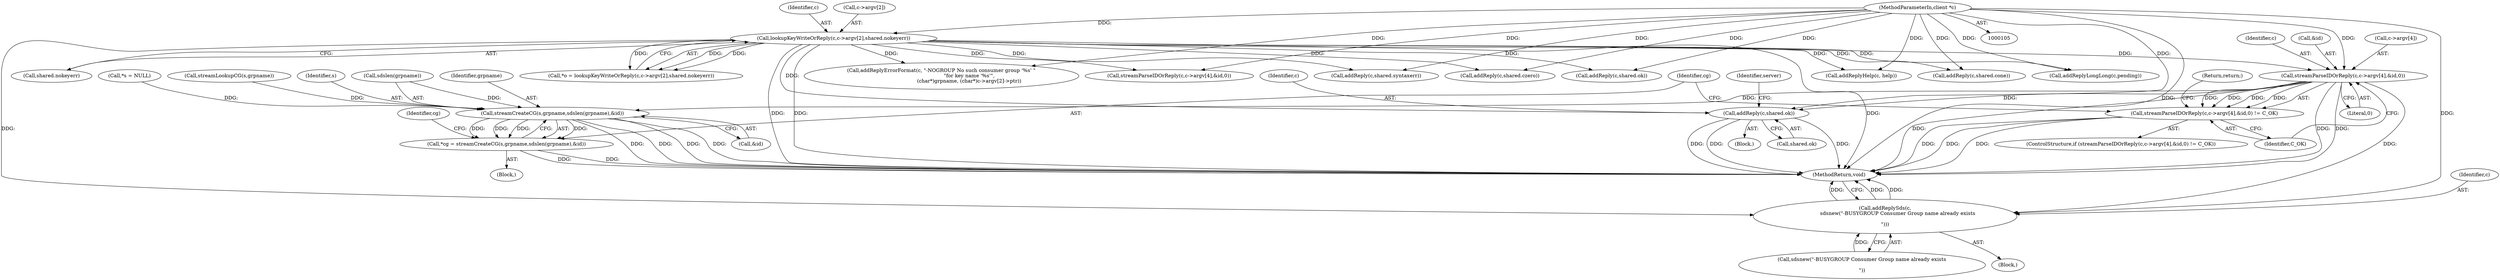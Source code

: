 digraph "0_redis_c04082cf138f1f51cedf05ee9ad36fb6763cafc6@pointer" {
"1000240" [label="(Call,streamParseIDOrReply(c,c->argv[4],&id,0))"];
"1000143" [label="(Call,lookupKeyWriteOrReply(c,c->argv[2],shared.nokeyerr))"];
"1000106" [label="(MethodParameterIn,client *c)"];
"1000239" [label="(Call,streamParseIDOrReply(c,c->argv[4],&id,0) != C_OK)"];
"1000256" [label="(Call,streamCreateCG(s,grpname,sdslen(grpname),&id))"];
"1000254" [label="(Call,*cg = streamCreateCG(s,grpname,sdslen(grpname),&id))"];
"1000266" [label="(Call,addReply(c,shared.ok))"];
"1000277" [label="(Call,addReplySds(c,\n                sdsnew(\"-BUSYGROUP Consumer Group name already exists\r\n\")))"];
"1000267" [label="(Identifier,c)"];
"1000218" [label="(Block,)"];
"1000264" [label="(Identifier,cg)"];
"1000257" [label="(Identifier,s)"];
"1000191" [label="(Call,addReplyErrorFormat(c, \"-NOGROUP No such consumer group '%s' \"\n                                   \"for key name '%s'\",\n                                   (char*)grpname, (char*)c->argv[2]->ptr))"];
"1000239" [label="(Call,streamParseIDOrReply(c,c->argv[4],&id,0) != C_OK)"];
"1000258" [label="(Identifier,grpname)"];
"1000278" [label="(Identifier,c)"];
"1000255" [label="(Identifier,cg)"];
"1000145" [label="(Call,c->argv[2])"];
"1000252" [label="(Return,return;)"];
"1000427" [label="(MethodReturn,void)"];
"1000240" [label="(Call,streamParseIDOrReply(c,c->argv[4],&id,0))"];
"1000373" [label="(Call,addReply(c,shared.czero))"];
"1000143" [label="(Call,lookupKeyWriteOrReply(c,c->argv[2],shared.nokeyerr))"];
"1000277" [label="(Call,addReplySds(c,\n                sdsnew(\"-BUSYGROUP Consumer Group name already exists\r\n\")))"];
"1000250" [label="(Identifier,C_OK)"];
"1000417" [label="(Call,addReplyHelp(c, help))"];
"1000242" [label="(Call,c->argv[4])"];
"1000366" [label="(Call,addReply(c,shared.cone))"];
"1000315" [label="(Call,streamParseIDOrReply(c,c->argv[4],&id,0))"];
"1000422" [label="(Call,addReply(c,shared.syntaxerr))"];
"1000279" [label="(Call,sdsnew(\"-BUSYGROUP Consumer Group name already exists\r\n\"))"];
"1000106" [label="(MethodParameterIn,client *c)"];
"1000150" [label="(Call,shared.nokeyerr)"];
"1000256" [label="(Call,streamCreateCG(s,grpname,sdslen(grpname),&id))"];
"1000144" [label="(Identifier,c)"];
"1000265" [label="(Block,)"];
"1000241" [label="(Identifier,c)"];
"1000273" [label="(Identifier,server)"];
"1000112" [label="(Call,*s = NULL)"];
"1000254" [label="(Call,*cg = streamCreateCG(s,grpname,sdslen(grpname),&id))"];
"1000177" [label="(Call,streamLookupCG(s,grpname))"];
"1000249" [label="(Literal,0)"];
"1000333" [label="(Call,addReply(c,shared.ok))"];
"1000261" [label="(Call,&id)"];
"1000247" [label="(Call,&id)"];
"1000266" [label="(Call,addReply(c,shared.ok))"];
"1000403" [label="(Call,addReplyLongLong(c,pending))"];
"1000238" [label="(ControlStructure,if (streamParseIDOrReply(c,c->argv[4],&id,0) != C_OK))"];
"1000259" [label="(Call,sdslen(grpname))"];
"1000268" [label="(Call,shared.ok)"];
"1000141" [label="(Call,*o = lookupKeyWriteOrReply(c,c->argv[2],shared.nokeyerr))"];
"1000276" [label="(Block,)"];
"1000240" -> "1000239"  [label="AST: "];
"1000240" -> "1000249"  [label="CFG: "];
"1000241" -> "1000240"  [label="AST: "];
"1000242" -> "1000240"  [label="AST: "];
"1000247" -> "1000240"  [label="AST: "];
"1000249" -> "1000240"  [label="AST: "];
"1000250" -> "1000240"  [label="CFG: "];
"1000240" -> "1000427"  [label="DDG: "];
"1000240" -> "1000427"  [label="DDG: "];
"1000240" -> "1000427"  [label="DDG: "];
"1000240" -> "1000239"  [label="DDG: "];
"1000240" -> "1000239"  [label="DDG: "];
"1000240" -> "1000239"  [label="DDG: "];
"1000240" -> "1000239"  [label="DDG: "];
"1000143" -> "1000240"  [label="DDG: "];
"1000106" -> "1000240"  [label="DDG: "];
"1000240" -> "1000256"  [label="DDG: "];
"1000240" -> "1000266"  [label="DDG: "];
"1000240" -> "1000277"  [label="DDG: "];
"1000143" -> "1000141"  [label="AST: "];
"1000143" -> "1000150"  [label="CFG: "];
"1000144" -> "1000143"  [label="AST: "];
"1000145" -> "1000143"  [label="AST: "];
"1000150" -> "1000143"  [label="AST: "];
"1000141" -> "1000143"  [label="CFG: "];
"1000143" -> "1000427"  [label="DDG: "];
"1000143" -> "1000427"  [label="DDG: "];
"1000143" -> "1000427"  [label="DDG: "];
"1000143" -> "1000141"  [label="DDG: "];
"1000143" -> "1000141"  [label="DDG: "];
"1000143" -> "1000141"  [label="DDG: "];
"1000106" -> "1000143"  [label="DDG: "];
"1000143" -> "1000191"  [label="DDG: "];
"1000143" -> "1000266"  [label="DDG: "];
"1000143" -> "1000277"  [label="DDG: "];
"1000143" -> "1000315"  [label="DDG: "];
"1000143" -> "1000333"  [label="DDG: "];
"1000143" -> "1000366"  [label="DDG: "];
"1000143" -> "1000373"  [label="DDG: "];
"1000143" -> "1000403"  [label="DDG: "];
"1000143" -> "1000417"  [label="DDG: "];
"1000143" -> "1000422"  [label="DDG: "];
"1000106" -> "1000105"  [label="AST: "];
"1000106" -> "1000427"  [label="DDG: "];
"1000106" -> "1000191"  [label="DDG: "];
"1000106" -> "1000266"  [label="DDG: "];
"1000106" -> "1000277"  [label="DDG: "];
"1000106" -> "1000315"  [label="DDG: "];
"1000106" -> "1000333"  [label="DDG: "];
"1000106" -> "1000366"  [label="DDG: "];
"1000106" -> "1000373"  [label="DDG: "];
"1000106" -> "1000403"  [label="DDG: "];
"1000106" -> "1000417"  [label="DDG: "];
"1000106" -> "1000422"  [label="DDG: "];
"1000239" -> "1000238"  [label="AST: "];
"1000239" -> "1000250"  [label="CFG: "];
"1000250" -> "1000239"  [label="AST: "];
"1000252" -> "1000239"  [label="CFG: "];
"1000255" -> "1000239"  [label="CFG: "];
"1000239" -> "1000427"  [label="DDG: "];
"1000239" -> "1000427"  [label="DDG: "];
"1000239" -> "1000427"  [label="DDG: "];
"1000256" -> "1000254"  [label="AST: "];
"1000256" -> "1000261"  [label="CFG: "];
"1000257" -> "1000256"  [label="AST: "];
"1000258" -> "1000256"  [label="AST: "];
"1000259" -> "1000256"  [label="AST: "];
"1000261" -> "1000256"  [label="AST: "];
"1000254" -> "1000256"  [label="CFG: "];
"1000256" -> "1000427"  [label="DDG: "];
"1000256" -> "1000427"  [label="DDG: "];
"1000256" -> "1000427"  [label="DDG: "];
"1000256" -> "1000427"  [label="DDG: "];
"1000256" -> "1000254"  [label="DDG: "];
"1000256" -> "1000254"  [label="DDG: "];
"1000256" -> "1000254"  [label="DDG: "];
"1000256" -> "1000254"  [label="DDG: "];
"1000177" -> "1000256"  [label="DDG: "];
"1000112" -> "1000256"  [label="DDG: "];
"1000259" -> "1000256"  [label="DDG: "];
"1000254" -> "1000218"  [label="AST: "];
"1000255" -> "1000254"  [label="AST: "];
"1000264" -> "1000254"  [label="CFG: "];
"1000254" -> "1000427"  [label="DDG: "];
"1000254" -> "1000427"  [label="DDG: "];
"1000266" -> "1000265"  [label="AST: "];
"1000266" -> "1000268"  [label="CFG: "];
"1000267" -> "1000266"  [label="AST: "];
"1000268" -> "1000266"  [label="AST: "];
"1000273" -> "1000266"  [label="CFG: "];
"1000266" -> "1000427"  [label="DDG: "];
"1000266" -> "1000427"  [label="DDG: "];
"1000266" -> "1000427"  [label="DDG: "];
"1000277" -> "1000276"  [label="AST: "];
"1000277" -> "1000279"  [label="CFG: "];
"1000278" -> "1000277"  [label="AST: "];
"1000279" -> "1000277"  [label="AST: "];
"1000427" -> "1000277"  [label="CFG: "];
"1000277" -> "1000427"  [label="DDG: "];
"1000277" -> "1000427"  [label="DDG: "];
"1000277" -> "1000427"  [label="DDG: "];
"1000279" -> "1000277"  [label="DDG: "];
}
